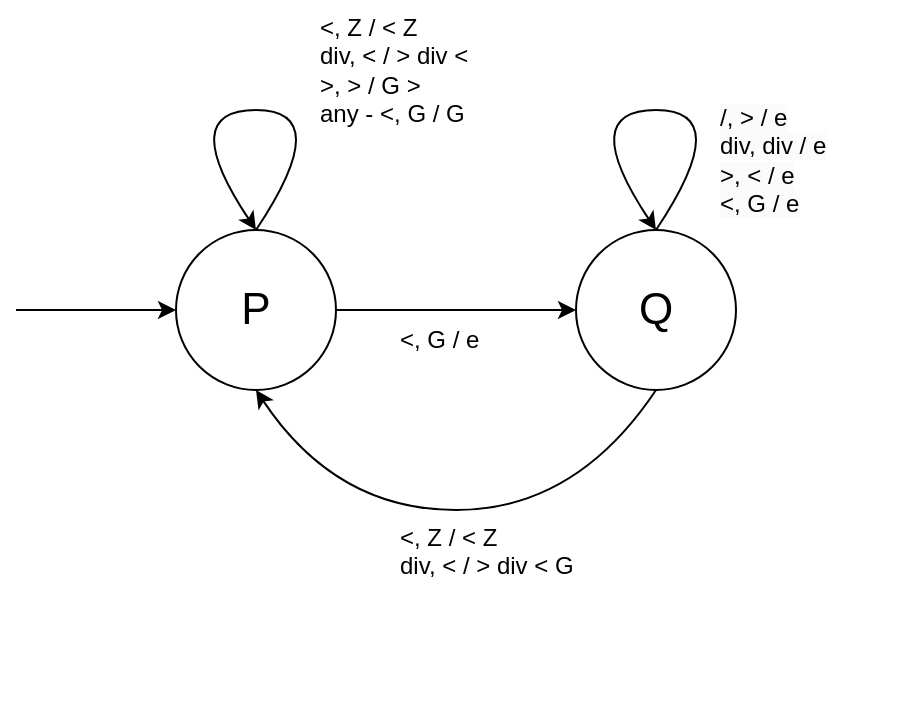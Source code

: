 <mxfile version="22.0.8" type="device">
  <diagram name="Page-1" id="TSALZ6TFzqahuoJ2dTOs">
    <mxGraphModel dx="948" dy="451" grid="1" gridSize="10" guides="1" tooltips="1" connect="1" arrows="1" fold="1" page="1" pageScale="1" pageWidth="850" pageHeight="1100" math="0" shadow="0">
      <root>
        <mxCell id="0" />
        <mxCell id="1" parent="0" />
        <mxCell id="9cT706WJdvhgLkY1athm-8" style="edgeStyle=orthogonalEdgeStyle;rounded=0;orthogonalLoop=1;jettySize=auto;html=1;entryX=0;entryY=0.5;entryDx=0;entryDy=0;" edge="1" parent="1" source="9cT706WJdvhgLkY1athm-3" target="9cT706WJdvhgLkY1athm-7">
          <mxGeometry relative="1" as="geometry" />
        </mxCell>
        <mxCell id="9cT706WJdvhgLkY1athm-3" value="&lt;font style=&quot;font-size: 22px;&quot;&gt;P&lt;/font&gt;" style="ellipse;whiteSpace=wrap;html=1;aspect=fixed;" vertex="1" parent="1">
          <mxGeometry x="440" y="220" width="80" height="80" as="geometry" />
        </mxCell>
        <mxCell id="9cT706WJdvhgLkY1athm-4" value="" style="endArrow=classic;html=1;rounded=0;entryX=0;entryY=0.5;entryDx=0;entryDy=0;" edge="1" parent="1" target="9cT706WJdvhgLkY1athm-3">
          <mxGeometry width="50" height="50" relative="1" as="geometry">
            <mxPoint x="360" y="260" as="sourcePoint" />
            <mxPoint x="400" y="240" as="targetPoint" />
          </mxGeometry>
        </mxCell>
        <mxCell id="9cT706WJdvhgLkY1athm-5" value="" style="curved=1;endArrow=classic;html=1;rounded=0;exitX=0.5;exitY=0;exitDx=0;exitDy=0;entryX=0.5;entryY=0;entryDx=0;entryDy=0;" edge="1" parent="1" source="9cT706WJdvhgLkY1athm-3" target="9cT706WJdvhgLkY1athm-3">
          <mxGeometry width="50" height="50" relative="1" as="geometry">
            <mxPoint x="530" y="230" as="sourcePoint" />
            <mxPoint x="470" y="200" as="targetPoint" />
            <Array as="points">
              <mxPoint x="520" y="160" />
              <mxPoint x="440" y="160" />
            </Array>
          </mxGeometry>
        </mxCell>
        <mxCell id="9cT706WJdvhgLkY1athm-6" value="&amp;lt;, Z / &amp;lt; Z&lt;br&gt;div, &amp;lt; / &amp;gt; div &amp;lt;&lt;br&gt;&amp;gt;, &amp;gt; / G &amp;gt;&lt;br&gt;any - &amp;lt;, G / G" style="text;html=1;align=left;verticalAlign=middle;resizable=0;points=[];autosize=1;strokeColor=none;fillColor=none;" vertex="1" parent="1">
          <mxGeometry x="510" y="105" width="100" height="70" as="geometry" />
        </mxCell>
        <mxCell id="9cT706WJdvhgLkY1athm-7" value="&lt;font style=&quot;font-size: 22px;&quot;&gt;Q&lt;/font&gt;" style="ellipse;whiteSpace=wrap;html=1;aspect=fixed;" vertex="1" parent="1">
          <mxGeometry x="640" y="220" width="80" height="80" as="geometry" />
        </mxCell>
        <mxCell id="9cT706WJdvhgLkY1athm-9" value="&amp;lt;, G / e" style="text;html=1;align=left;verticalAlign=middle;resizable=0;points=[];autosize=1;strokeColor=none;fillColor=none;" vertex="1" parent="1">
          <mxGeometry x="550" y="260" width="60" height="30" as="geometry" />
        </mxCell>
        <mxCell id="9cT706WJdvhgLkY1athm-10" value="" style="curved=1;endArrow=classic;html=1;rounded=0;exitX=0.5;exitY=0;exitDx=0;exitDy=0;" edge="1" parent="1" source="9cT706WJdvhgLkY1athm-7">
          <mxGeometry width="50" height="50" relative="1" as="geometry">
            <mxPoint x="600" y="240" as="sourcePoint" />
            <mxPoint x="680" y="220" as="targetPoint" />
            <Array as="points">
              <mxPoint x="720" y="160" />
              <mxPoint x="640" y="160" />
            </Array>
          </mxGeometry>
        </mxCell>
        <mxCell id="9cT706WJdvhgLkY1athm-11" value="&lt;span style=&quot;color: rgb(0, 0, 0); font-family: Helvetica; font-size: 12px; font-style: normal; font-variant-ligatures: normal; font-variant-caps: normal; font-weight: 400; letter-spacing: normal; orphans: 2; text-align: left; text-indent: 0px; text-transform: none; widows: 2; word-spacing: 0px; -webkit-text-stroke-width: 0px; background-color: rgb(251, 251, 251); text-decoration-thickness: initial; text-decoration-style: initial; text-decoration-color: initial; float: none; display: inline !important;&quot;&gt;/, &amp;gt; / e&lt;/span&gt;&lt;br style=&quot;border-color: var(--border-color); color: rgb(0, 0, 0); font-family: Helvetica; font-size: 12px; font-style: normal; font-variant-ligatures: normal; font-variant-caps: normal; font-weight: 400; letter-spacing: normal; orphans: 2; text-align: left; text-indent: 0px; text-transform: none; widows: 2; word-spacing: 0px; -webkit-text-stroke-width: 0px; background-color: rgb(251, 251, 251); text-decoration-thickness: initial; text-decoration-style: initial; text-decoration-color: initial;&quot;&gt;&lt;span style=&quot;color: rgb(0, 0, 0); font-family: Helvetica; font-size: 12px; font-style: normal; font-variant-ligatures: normal; font-variant-caps: normal; font-weight: 400; letter-spacing: normal; orphans: 2; text-align: left; text-indent: 0px; text-transform: none; widows: 2; word-spacing: 0px; -webkit-text-stroke-width: 0px; background-color: rgb(251, 251, 251); text-decoration-thickness: initial; text-decoration-style: initial; text-decoration-color: initial; float: none; display: inline !important;&quot;&gt;div, div / e&lt;/span&gt;&lt;br style=&quot;border-color: var(--border-color); color: rgb(0, 0, 0); font-family: Helvetica; font-size: 12px; font-style: normal; font-variant-ligatures: normal; font-variant-caps: normal; font-weight: 400; letter-spacing: normal; orphans: 2; text-align: left; text-indent: 0px; text-transform: none; widows: 2; word-spacing: 0px; -webkit-text-stroke-width: 0px; background-color: rgb(251, 251, 251); text-decoration-thickness: initial; text-decoration-style: initial; text-decoration-color: initial;&quot;&gt;&lt;span style=&quot;color: rgb(0, 0, 0); font-family: Helvetica; font-size: 12px; font-style: normal; font-variant-ligatures: normal; font-variant-caps: normal; font-weight: 400; letter-spacing: normal; orphans: 2; text-align: left; text-indent: 0px; text-transform: none; widows: 2; word-spacing: 0px; -webkit-text-stroke-width: 0px; background-color: rgb(251, 251, 251); text-decoration-thickness: initial; text-decoration-style: initial; text-decoration-color: initial; float: none; display: inline !important;&quot;&gt;&amp;gt;, &amp;lt; / e&lt;br&gt;&amp;lt;, G / e&lt;br&gt;&lt;/span&gt;" style="text;whiteSpace=wrap;html=1;" vertex="1" parent="1">
          <mxGeometry x="710" y="150" width="90" height="100" as="geometry" />
        </mxCell>
        <mxCell id="9cT706WJdvhgLkY1athm-22" value="" style="curved=1;endArrow=classic;html=1;rounded=0;exitX=0.5;exitY=1;exitDx=0;exitDy=0;entryX=0.5;entryY=1;entryDx=0;entryDy=0;" edge="1" parent="1" source="9cT706WJdvhgLkY1athm-7" target="9cT706WJdvhgLkY1athm-3">
          <mxGeometry width="50" height="50" relative="1" as="geometry">
            <mxPoint x="580" y="280" as="sourcePoint" />
            <mxPoint x="630" y="230" as="targetPoint" />
            <Array as="points">
              <mxPoint x="640" y="360" />
              <mxPoint x="520" y="360" />
            </Array>
          </mxGeometry>
        </mxCell>
        <mxCell id="9cT706WJdvhgLkY1athm-23" value="&amp;lt;, Z / &amp;lt; Z&lt;br&gt;div, &amp;lt; / &amp;gt; div &amp;lt; G" style="text;whiteSpace=wrap;html=1;" vertex="1" parent="1">
          <mxGeometry x="550" y="360" width="120" height="100" as="geometry" />
        </mxCell>
      </root>
    </mxGraphModel>
  </diagram>
</mxfile>
